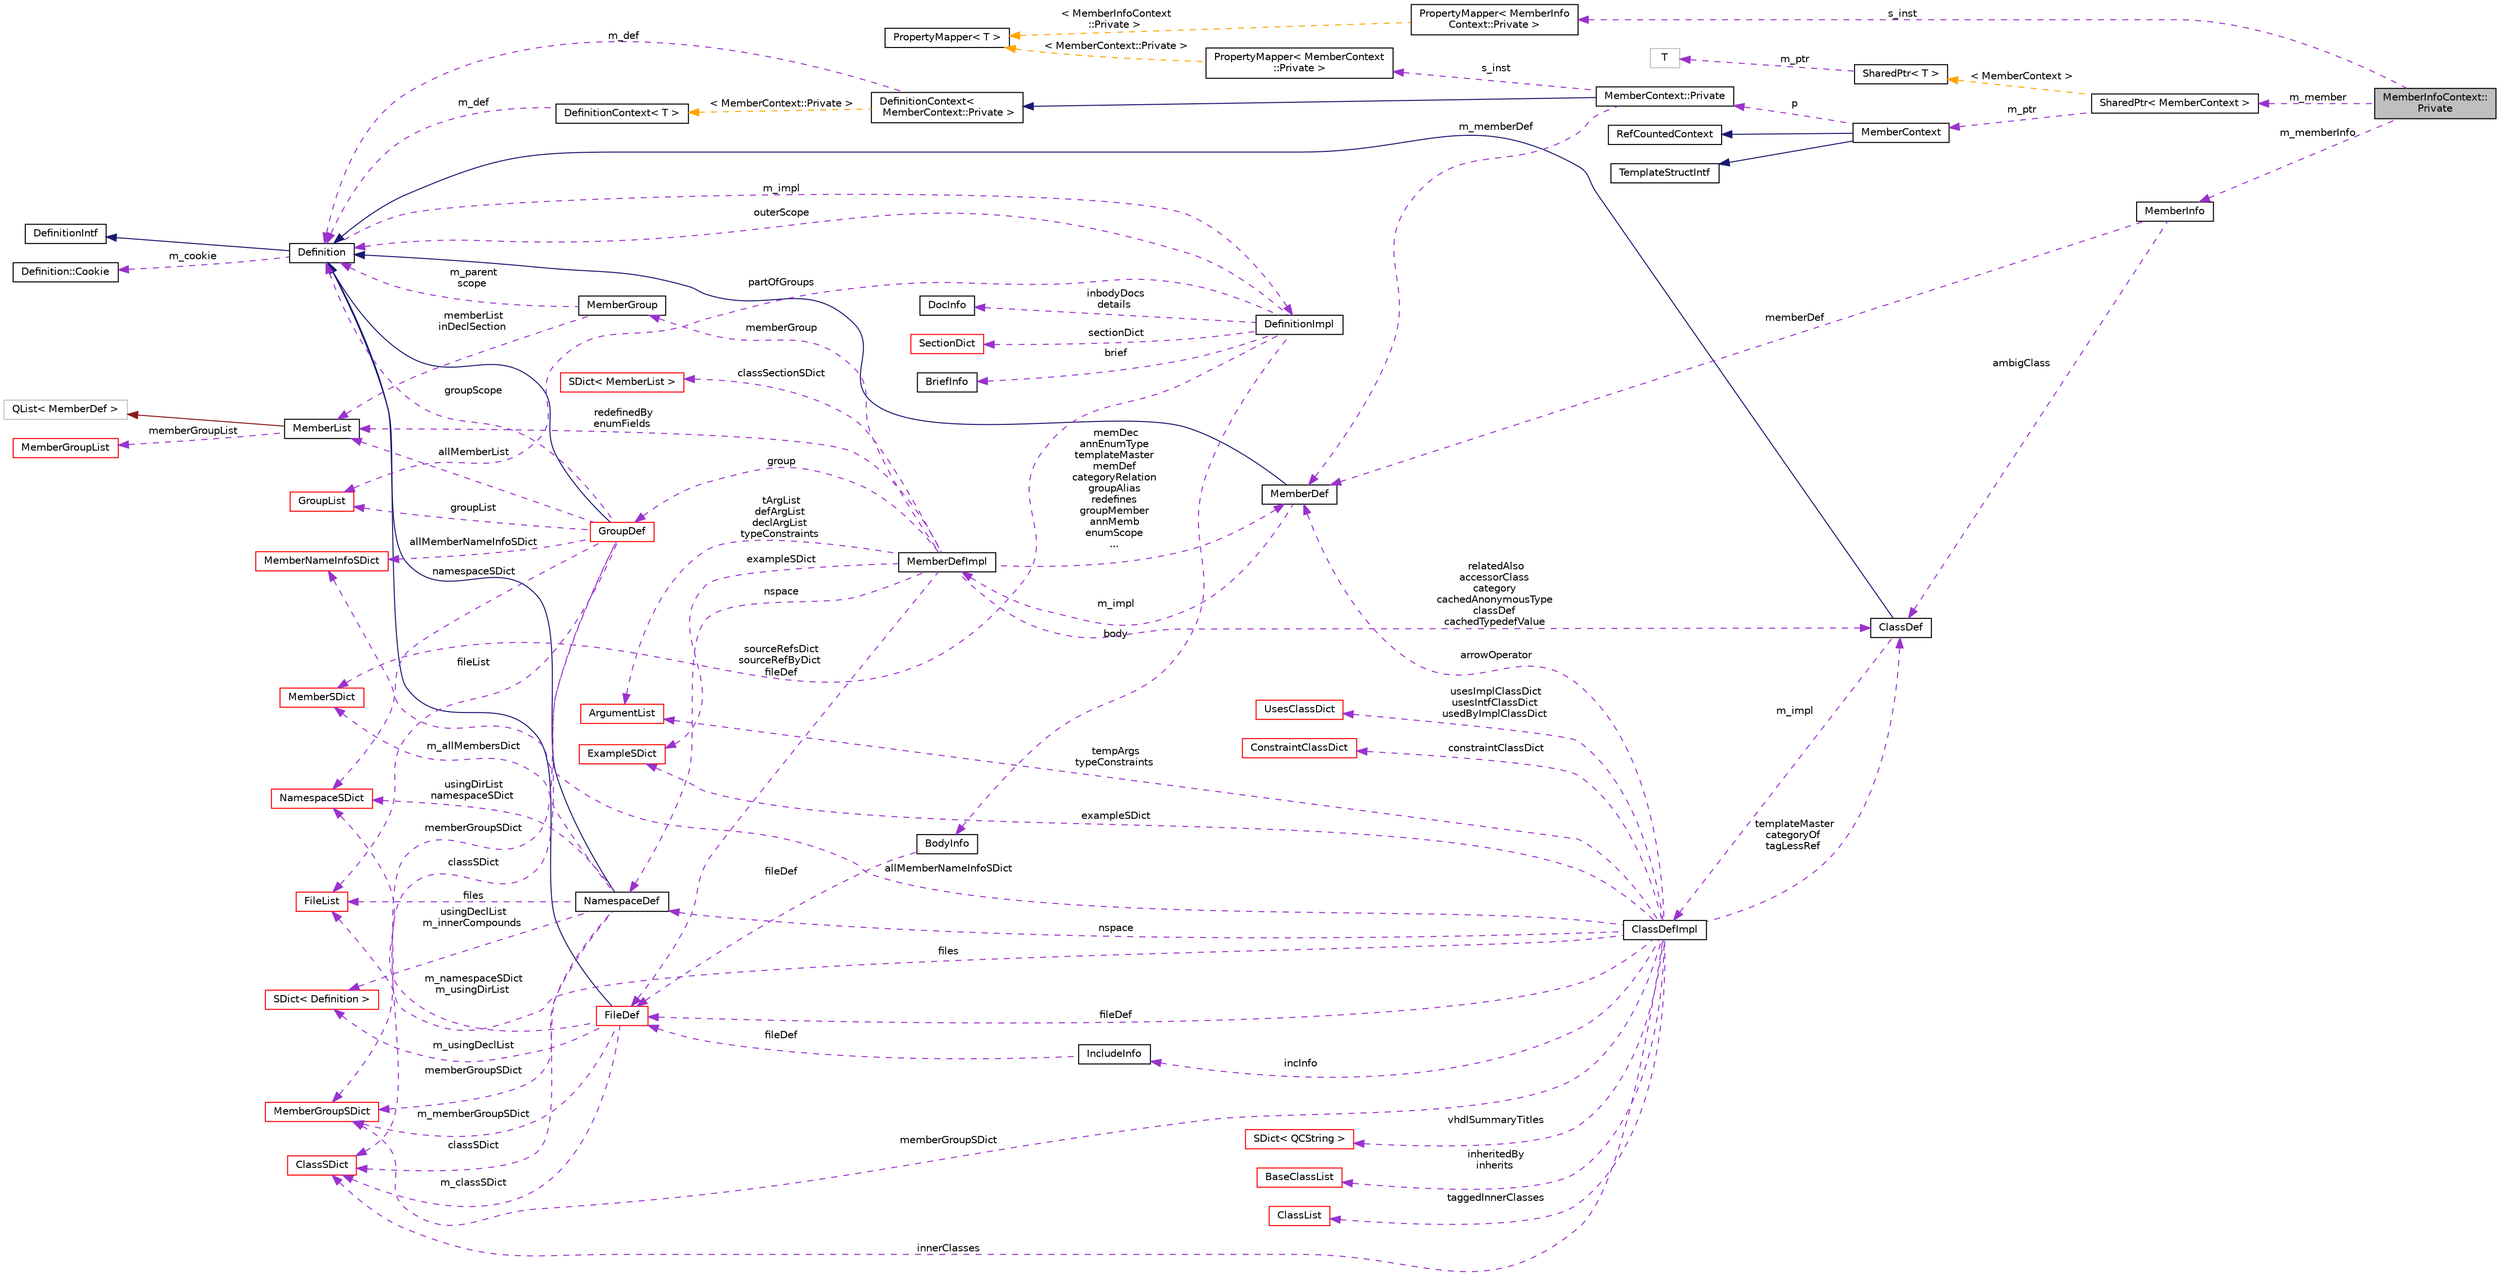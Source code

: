 digraph "MemberInfoContext::Private"
{
 // INTERACTIVE_SVG=YES
  edge [fontname="Helvetica",fontsize="10",labelfontname="Helvetica",labelfontsize="10"];
  node [fontname="Helvetica",fontsize="10",shape=record];
  rankdir="LR";
  Node1 [label="MemberInfoContext::\lPrivate",height=0.2,width=0.4,color="black", fillcolor="grey75", style="filled", fontcolor="black"];
  Node2 -> Node1 [dir="back",color="darkorchid3",fontsize="10",style="dashed",label=" s_inst" ,fontname="Helvetica"];
  Node2 [label="PropertyMapper\< MemberInfo\lContext::Private \>",height=0.2,width=0.4,color="black", fillcolor="white", style="filled",URL="$d1/d80/class_property_mapper.html"];
  Node3 -> Node2 [dir="back",color="orange",fontsize="10",style="dashed",label=" \< MemberInfoContext\l::Private \>" ,fontname="Helvetica"];
  Node3 [label="PropertyMapper\< T \>",height=0.2,width=0.4,color="black", fillcolor="white", style="filled",URL="$d1/d80/class_property_mapper.html",tooltip="Helper class to map a property name to a handler member function. "];
  Node4 -> Node1 [dir="back",color="darkorchid3",fontsize="10",style="dashed",label=" m_member" ,fontname="Helvetica"];
  Node4 [label="SharedPtr\< MemberContext \>",height=0.2,width=0.4,color="black", fillcolor="white", style="filled",URL="$df/d12/class_shared_ptr.html"];
  Node5 -> Node4 [dir="back",color="darkorchid3",fontsize="10",style="dashed",label=" m_ptr" ,fontname="Helvetica"];
  Node5 [label="MemberContext",height=0.2,width=0.4,color="black", fillcolor="white", style="filled",URL="$d5/d43/class_member_context.html"];
  Node6 -> Node5 [dir="back",color="midnightblue",fontsize="10",style="solid",fontname="Helvetica"];
  Node6 [label="RefCountedContext",height=0.2,width=0.4,color="black", fillcolor="white", style="filled",URL="$d8/d96/class_ref_counted_context.html",tooltip="Helper class to support reference counting. "];
  Node7 -> Node5 [dir="back",color="midnightblue",fontsize="10",style="solid",fontname="Helvetica"];
  Node7 [label="TemplateStructIntf",height=0.2,width=0.4,color="black", fillcolor="white", style="filled",URL="$d9/de8/class_template_struct_intf.html",tooltip="Abstract interface for a context value of type struct. "];
  Node8 -> Node5 [dir="back",color="darkorchid3",fontsize="10",style="dashed",label=" p" ,fontname="Helvetica"];
  Node8 [label="MemberContext::Private",height=0.2,width=0.4,color="black", fillcolor="white", style="filled",URL="$dd/d99/class_member_context_1_1_private.html"];
  Node9 -> Node8 [dir="back",color="midnightblue",fontsize="10",style="solid",fontname="Helvetica"];
  Node9 [label="DefinitionContext\<\l MemberContext::Private \>",height=0.2,width=0.4,color="black", fillcolor="white", style="filled",URL="$d6/d49/class_definition_context.html"];
  Node10 -> Node9 [dir="back",color="darkorchid3",fontsize="10",style="dashed",label=" m_def" ,fontname="Helvetica"];
  Node10 [label="Definition",height=0.2,width=0.4,color="black", fillcolor="white", style="filled",URL="$d5/dcc/class_definition.html",tooltip="The common base class of all entity definitions found in the sources. "];
  Node11 -> Node10 [dir="back",color="midnightblue",fontsize="10",style="solid",fontname="Helvetica"];
  Node11 [label="DefinitionIntf",height=0.2,width=0.4,color="black", fillcolor="white", style="filled",URL="$d9/d4a/class_definition_intf.html",tooltip="Abstract interface for a Definition or DefinitionList. "];
  Node12 -> Node10 [dir="back",color="darkorchid3",fontsize="10",style="dashed",label=" m_cookie" ,fontname="Helvetica"];
  Node12 [label="Definition::Cookie",height=0.2,width=0.4,color="black", fillcolor="white", style="filled",URL="$d1/d2f/struct_definition_1_1_cookie.html"];
  Node13 -> Node10 [dir="back",color="darkorchid3",fontsize="10",style="dashed",label=" m_impl" ,fontname="Helvetica"];
  Node13 [label="DefinitionImpl",height=0.2,width=0.4,color="black", fillcolor="white", style="filled",URL="$d3/ddf/class_definition_impl.html",tooltip="Private data associated with a Symbol Definition object. "];
  Node14 -> Node13 [dir="back",color="darkorchid3",fontsize="10",style="dashed",label=" sectionDict" ,fontname="Helvetica"];
  Node14 [label="SectionDict",height=0.2,width=0.4,color="red", fillcolor="white", style="filled",URL="$de/d9a/class_section_dict.html",tooltip="Unsorted dictionary of SectionInfo objects. "];
  Node21 -> Node13 [dir="back",color="darkorchid3",fontsize="10",style="dashed",label=" body" ,fontname="Helvetica"];
  Node21 [label="BodyInfo",height=0.2,width=0.4,color="black", fillcolor="white", style="filled",URL="$db/dab/struct_body_info.html",tooltip="Data associated with description found in the body. "];
  Node22 -> Node21 [dir="back",color="darkorchid3",fontsize="10",style="dashed",label=" fileDef" ,fontname="Helvetica"];
  Node22 [label="FileDef",height=0.2,width=0.4,color="red", fillcolor="white", style="filled",URL="$de/db0/class_file_def.html",tooltip="A model of a file symbol. "];
  Node10 -> Node22 [dir="back",color="midnightblue",fontsize="10",style="solid",fontname="Helvetica"];
  Node23 -> Node22 [dir="back",color="darkorchid3",fontsize="10",style="dashed",label=" m_classSDict" ,fontname="Helvetica"];
  Node23 [label="ClassSDict",height=0.2,width=0.4,color="red", fillcolor="white", style="filled",URL="$d9/d3d/class_class_s_dict.html",tooltip="A sorted dictionary of ClassDef objects. "];
  Node27 -> Node22 [dir="back",color="darkorchid3",fontsize="10",style="dashed",label=" m_usingDeclList" ,fontname="Helvetica"];
  Node27 [label="SDict\< Definition \>",height=0.2,width=0.4,color="red", fillcolor="white", style="filled",URL="$d1/d50/class_s_dict.html"];
  Node30 -> Node22 [dir="back",color="darkorchid3",fontsize="10",style="dashed",label=" m_memberGroupSDict" ,fontname="Helvetica"];
  Node30 [label="MemberGroupSDict",height=0.2,width=0.4,color="red", fillcolor="white", style="filled",URL="$dc/d1e/class_member_group_s_dict.html",tooltip="A sorted dictionary of MemberGroup objects. "];
  Node41 -> Node22 [dir="back",color="darkorchid3",fontsize="10",style="dashed",label=" m_namespaceSDict\nm_usingDirList" ,fontname="Helvetica"];
  Node41 [label="NamespaceSDict",height=0.2,width=0.4,color="red", fillcolor="white", style="filled",URL="$d4/d8d/class_namespace_s_dict.html",tooltip="A sorted dictionary of NamespaceDef objects. "];
  Node45 -> Node13 [dir="back",color="darkorchid3",fontsize="10",style="dashed",label=" sourceRefsDict\nsourceRefByDict" ,fontname="Helvetica"];
  Node45 [label="MemberSDict",height=0.2,width=0.4,color="red", fillcolor="white", style="filled",URL="$d6/dd6/class_member_s_dict.html",tooltip="A sorted dictionary of MemberDef objects. "];
  Node49 -> Node13 [dir="back",color="darkorchid3",fontsize="10",style="dashed",label=" partOfGroups" ,fontname="Helvetica"];
  Node49 [label="GroupList",height=0.2,width=0.4,color="red", fillcolor="white", style="filled",URL="$d3/d3b/class_group_list.html",tooltip="A list of GroupDef objects. "];
  Node51 -> Node13 [dir="back",color="darkorchid3",fontsize="10",style="dashed",label=" inbodyDocs\ndetails" ,fontname="Helvetica"];
  Node51 [label="DocInfo",height=0.2,width=0.4,color="black", fillcolor="white", style="filled",URL="$d7/dd5/struct_doc_info.html",tooltip="Data associated with a detailed description. "];
  Node52 -> Node13 [dir="back",color="darkorchid3",fontsize="10",style="dashed",label=" brief" ,fontname="Helvetica"];
  Node52 [label="BriefInfo",height=0.2,width=0.4,color="black", fillcolor="white", style="filled",URL="$d0/da7/struct_brief_info.html",tooltip="Data associated with a brief description. "];
  Node10 -> Node13 [dir="back",color="darkorchid3",fontsize="10",style="dashed",label=" outerScope" ,fontname="Helvetica"];
  Node53 -> Node9 [dir="back",color="orange",fontsize="10",style="dashed",label=" \< MemberContext::Private \>" ,fontname="Helvetica"];
  Node53 [label="DefinitionContext\< T \>",height=0.2,width=0.4,color="black", fillcolor="white", style="filled",URL="$d6/d49/class_definition_context.html"];
  Node10 -> Node53 [dir="back",color="darkorchid3",fontsize="10",style="dashed",label=" m_def" ,fontname="Helvetica"];
  Node54 -> Node8 [dir="back",color="darkorchid3",fontsize="10",style="dashed",label=" s_inst" ,fontname="Helvetica"];
  Node54 [label="PropertyMapper\< MemberContext\l::Private \>",height=0.2,width=0.4,color="black", fillcolor="white", style="filled",URL="$d1/d80/class_property_mapper.html"];
  Node3 -> Node54 [dir="back",color="orange",fontsize="10",style="dashed",label=" \< MemberContext::Private \>" ,fontname="Helvetica"];
  Node55 -> Node8 [dir="back",color="darkorchid3",fontsize="10",style="dashed",label=" m_memberDef" ,fontname="Helvetica"];
  Node55 [label="MemberDef",height=0.2,width=0.4,color="black", fillcolor="white", style="filled",URL="$da/d09/class_member_def.html",tooltip="A model of a class/file/namespace member symbol. "];
  Node10 -> Node55 [dir="back",color="midnightblue",fontsize="10",style="solid",fontname="Helvetica"];
  Node56 -> Node55 [dir="back",color="darkorchid3",fontsize="10",style="dashed",label=" m_impl" ,fontname="Helvetica"];
  Node56 [label="MemberDefImpl",height=0.2,width=0.4,color="black", fillcolor="white", style="filled",URL="$d7/d7e/class_member_def_impl.html"];
  Node57 -> Node56 [dir="back",color="darkorchid3",fontsize="10",style="dashed",label=" memberGroup" ,fontname="Helvetica"];
  Node57 [label="MemberGroup",height=0.2,width=0.4,color="black", fillcolor="white", style="filled",URL="$da/d32/class_member_group.html",tooltip="A class representing a group of members. "];
  Node58 -> Node57 [dir="back",color="darkorchid3",fontsize="10",style="dashed",label=" memberList\ninDeclSection" ,fontname="Helvetica"];
  Node58 [label="MemberList",height=0.2,width=0.4,color="black", fillcolor="white", style="filled",URL="$dd/d13/class_member_list.html",tooltip="A list of MemberDef objects. "];
  Node48 -> Node58 [dir="back",color="firebrick4",fontsize="10",style="solid",fontname="Helvetica"];
  Node48 [label="QList\< MemberDef \>",height=0.2,width=0.4,color="grey75", fillcolor="white", style="filled"];
  Node59 -> Node58 [dir="back",color="darkorchid3",fontsize="10",style="dashed",label=" memberGroupList" ,fontname="Helvetica"];
  Node59 [label="MemberGroupList",height=0.2,width=0.4,color="red", fillcolor="white", style="filled",URL="$df/d11/class_member_group_list.html",tooltip="A list of MemberGroup objects. "];
  Node10 -> Node57 [dir="back",color="darkorchid3",fontsize="10",style="dashed",label=" m_parent\nscope" ,fontname="Helvetica"];
  Node60 -> Node56 [dir="back",color="darkorchid3",fontsize="10",style="dashed",label=" nspace" ,fontname="Helvetica"];
  Node60 [label="NamespaceDef",height=0.2,width=0.4,color="black", fillcolor="white", style="filled",URL="$d0/d07/class_namespace_def.html",tooltip="A model of a namespace symbol. "];
  Node10 -> Node60 [dir="back",color="midnightblue",fontsize="10",style="solid",fontname="Helvetica"];
  Node23 -> Node60 [dir="back",color="darkorchid3",fontsize="10",style="dashed",label=" classSDict" ,fontname="Helvetica"];
  Node45 -> Node60 [dir="back",color="darkorchid3",fontsize="10",style="dashed",label=" m_allMembersDict" ,fontname="Helvetica"];
  Node27 -> Node60 [dir="back",color="darkorchid3",fontsize="10",style="dashed",label=" usingDeclList\nm_innerCompounds" ,fontname="Helvetica"];
  Node39 -> Node60 [dir="back",color="darkorchid3",fontsize="10",style="dashed",label=" files" ,fontname="Helvetica"];
  Node39 [label="FileList",height=0.2,width=0.4,color="red", fillcolor="white", style="filled",URL="$d0/d18/class_file_list.html",tooltip="Class representing a list of FileDef objects. "];
  Node30 -> Node60 [dir="back",color="darkorchid3",fontsize="10",style="dashed",label=" memberGroupSDict" ,fontname="Helvetica"];
  Node41 -> Node60 [dir="back",color="darkorchid3",fontsize="10",style="dashed",label=" usingDirList\nnamespaceSDict" ,fontname="Helvetica"];
  Node58 -> Node56 [dir="back",color="darkorchid3",fontsize="10",style="dashed",label=" redefinedBy\nenumFields" ,fontname="Helvetica"];
  Node22 -> Node56 [dir="back",color="darkorchid3",fontsize="10",style="dashed",label=" fileDef" ,fontname="Helvetica"];
  Node61 -> Node56 [dir="back",color="darkorchid3",fontsize="10",style="dashed",label=" group" ,fontname="Helvetica"];
  Node61 [label="GroupDef",height=0.2,width=0.4,color="red", fillcolor="white", style="filled",URL="$d8/d09/class_group_def.html",tooltip="A model of a group of symbols. "];
  Node10 -> Node61 [dir="back",color="midnightblue",fontsize="10",style="solid",fontname="Helvetica"];
  Node23 -> Node61 [dir="back",color="darkorchid3",fontsize="10",style="dashed",label=" classSDict" ,fontname="Helvetica"];
  Node62 -> Node61 [dir="back",color="darkorchid3",fontsize="10",style="dashed",label=" allMemberNameInfoSDict" ,fontname="Helvetica"];
  Node62 [label="MemberNameInfoSDict",height=0.2,width=0.4,color="red", fillcolor="white", style="filled",URL="$d6/d70/class_member_name_info_s_dict.html",tooltip="Sorted dictionary of MemberNameInfo objects. "];
  Node58 -> Node61 [dir="back",color="darkorchid3",fontsize="10",style="dashed",label=" allMemberList" ,fontname="Helvetica"];
  Node39 -> Node61 [dir="back",color="darkorchid3",fontsize="10",style="dashed",label=" fileList" ,fontname="Helvetica"];
  Node49 -> Node61 [dir="back",color="darkorchid3",fontsize="10",style="dashed",label=" groupList" ,fontname="Helvetica"];
  Node30 -> Node61 [dir="back",color="darkorchid3",fontsize="10",style="dashed",label=" memberGroupSDict" ,fontname="Helvetica"];
  Node10 -> Node61 [dir="back",color="darkorchid3",fontsize="10",style="dashed",label=" groupScope" ,fontname="Helvetica"];
  Node41 -> Node61 [dir="back",color="darkorchid3",fontsize="10",style="dashed",label=" namespaceSDict" ,fontname="Helvetica"];
  Node70 -> Node56 [dir="back",color="darkorchid3",fontsize="10",style="dashed",label=" exampleSDict" ,fontname="Helvetica"];
  Node70 [label="ExampleSDict",height=0.2,width=0.4,color="red", fillcolor="white", style="filled",URL="$d0/d31/class_example_s_dict.html",tooltip="A sorted dictionary of Example objects. "];
  Node74 -> Node56 [dir="back",color="darkorchid3",fontsize="10",style="dashed",label=" tArgList\ndefArgList\ndeclArgList\ntypeConstraints" ,fontname="Helvetica"];
  Node74 [label="ArgumentList",height=0.2,width=0.4,color="red", fillcolor="white", style="filled",URL="$d7/df8/class_argument_list.html",tooltip="This class represents an function or template argument list. "];
  Node76 -> Node56 [dir="back",color="darkorchid3",fontsize="10",style="dashed",label=" classSectionSDict" ,fontname="Helvetica"];
  Node76 [label="SDict\< MemberList \>",height=0.2,width=0.4,color="red", fillcolor="white", style="filled",URL="$d1/d50/class_s_dict.html"];
  Node55 -> Node56 [dir="back",color="darkorchid3",fontsize="10",style="dashed",label=" memDec\nannEnumType\ntemplateMaster\nmemDef\ncategoryRelation\ngroupAlias\nredefines\ngroupMember\nannMemb\nenumScope\n..." ,fontname="Helvetica"];
  Node79 -> Node56 [dir="back",color="darkorchid3",fontsize="10",style="dashed",label=" relatedAlso\naccessorClass\ncategory\ncachedAnonymousType\nclassDef\ncachedTypedefValue" ,fontname="Helvetica"];
  Node79 [label="ClassDef",height=0.2,width=0.4,color="black", fillcolor="white", style="filled",URL="$d1/dcf/class_class_def.html",tooltip="A class representing of a compound symbol. "];
  Node10 -> Node79 [dir="back",color="midnightblue",fontsize="10",style="solid",fontname="Helvetica"];
  Node80 -> Node79 [dir="back",color="darkorchid3",fontsize="10",style="dashed",label=" m_impl" ,fontname="Helvetica"];
  Node80 [label="ClassDefImpl",height=0.2,width=0.4,color="black", fillcolor="white", style="filled",URL="$d1/d25/class_class_def_impl.html",tooltip="Private data associated with a ClassDef object. "];
  Node60 -> Node80 [dir="back",color="darkorchid3",fontsize="10",style="dashed",label=" nspace" ,fontname="Helvetica"];
  Node81 -> Node80 [dir="back",color="darkorchid3",fontsize="10",style="dashed",label=" vhdlSummaryTitles" ,fontname="Helvetica"];
  Node81 [label="SDict\< QCString \>",height=0.2,width=0.4,color="red", fillcolor="white", style="filled",URL="$d1/d50/class_s_dict.html"];
  Node23 -> Node80 [dir="back",color="darkorchid3",fontsize="10",style="dashed",label=" innerClasses" ,fontname="Helvetica"];
  Node84 -> Node80 [dir="back",color="darkorchid3",fontsize="10",style="dashed",label=" inheritedBy\ninherits" ,fontname="Helvetica"];
  Node84 [label="BaseClassList",height=0.2,width=0.4,color="red", fillcolor="white", style="filled",URL="$d7/d46/class_base_class_list.html",tooltip="List of base classes. "];
  Node86 -> Node80 [dir="back",color="darkorchid3",fontsize="10",style="dashed",label=" taggedInnerClasses" ,fontname="Helvetica"];
  Node86 [label="ClassList",height=0.2,width=0.4,color="red", fillcolor="white", style="filled",URL="$d7/da3/class_class_list.html",tooltip="A list of ClassDef objects. "];
  Node62 -> Node80 [dir="back",color="darkorchid3",fontsize="10",style="dashed",label=" allMemberNameInfoSDict" ,fontname="Helvetica"];
  Node39 -> Node80 [dir="back",color="darkorchid3",fontsize="10",style="dashed",label=" files" ,fontname="Helvetica"];
  Node22 -> Node80 [dir="back",color="darkorchid3",fontsize="10",style="dashed",label=" fileDef" ,fontname="Helvetica"];
  Node87 -> Node80 [dir="back",color="darkorchid3",fontsize="10",style="dashed",label=" incInfo" ,fontname="Helvetica"];
  Node87 [label="IncludeInfo",height=0.2,width=0.4,color="black", fillcolor="white", style="filled",URL="$d5/dc1/struct_include_info.html",tooltip="Class representing the data associated with a #include statement. "];
  Node22 -> Node87 [dir="back",color="darkorchid3",fontsize="10",style="dashed",label=" fileDef" ,fontname="Helvetica"];
  Node30 -> Node80 [dir="back",color="darkorchid3",fontsize="10",style="dashed",label=" memberGroupSDict" ,fontname="Helvetica"];
  Node70 -> Node80 [dir="back",color="darkorchid3",fontsize="10",style="dashed",label=" exampleSDict" ,fontname="Helvetica"];
  Node74 -> Node80 [dir="back",color="darkorchid3",fontsize="10",style="dashed",label=" tempArgs\ntypeConstraints" ,fontname="Helvetica"];
  Node55 -> Node80 [dir="back",color="darkorchid3",fontsize="10",style="dashed",label=" arrowOperator" ,fontname="Helvetica"];
  Node88 -> Node80 [dir="back",color="darkorchid3",fontsize="10",style="dashed",label=" usesImplClassDict\nusesIntfClassDict\nusedByImplClassDict" ,fontname="Helvetica"];
  Node88 [label="UsesClassDict",height=0.2,width=0.4,color="red", fillcolor="white", style="filled",URL="$d2/d84/class_uses_class_dict.html",tooltip="Dictionary of usage relations. "];
  Node79 -> Node80 [dir="back",color="darkorchid3",fontsize="10",style="dashed",label=" templateMaster\ncategoryOf\ntagLessRef" ,fontname="Helvetica"];
  Node90 -> Node80 [dir="back",color="darkorchid3",fontsize="10",style="dashed",label=" constraintClassDict" ,fontname="Helvetica"];
  Node90 [label="ConstraintClassDict",height=0.2,width=0.4,color="red", fillcolor="white", style="filled",URL="$df/d6f/class_constraint_class_dict.html",tooltip="Dictionary of constraint relations. "];
  Node92 -> Node4 [dir="back",color="orange",fontsize="10",style="dashed",label=" \< MemberContext \>" ,fontname="Helvetica"];
  Node92 [label="SharedPtr\< T \>",height=0.2,width=0.4,color="black", fillcolor="white", style="filled",URL="$df/d12/class_shared_ptr.html",tooltip="Reference counting smart pointer. "];
  Node93 -> Node92 [dir="back",color="darkorchid3",fontsize="10",style="dashed",label=" m_ptr" ,fontname="Helvetica"];
  Node93 [label="T",height=0.2,width=0.4,color="grey75", fillcolor="white", style="filled"];
  Node94 -> Node1 [dir="back",color="darkorchid3",fontsize="10",style="dashed",label=" m_memberInfo" ,fontname="Helvetica"];
  Node94 [label="MemberInfo",height=0.2,width=0.4,color="black", fillcolor="white", style="filled",URL="$d3/d49/struct_member_info.html",tooltip="Data associated with a MemberDef in an inheritance relation. "];
  Node55 -> Node94 [dir="back",color="darkorchid3",fontsize="10",style="dashed",label=" memberDef" ,fontname="Helvetica"];
  Node79 -> Node94 [dir="back",color="darkorchid3",fontsize="10",style="dashed",label=" ambigClass" ,fontname="Helvetica"];
}
